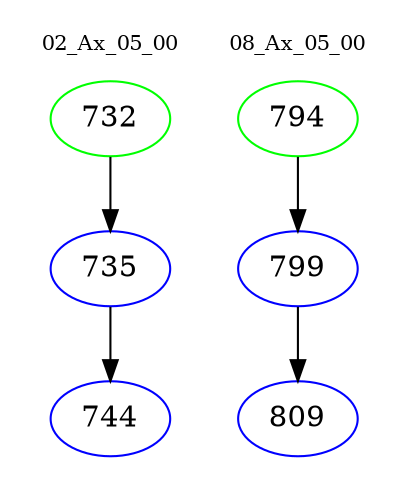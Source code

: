 digraph{
subgraph cluster_0 {
color = white
label = "02_Ax_05_00";
fontsize=10;
T0_732 [label="732", color="green"]
T0_732 -> T0_735 [color="black"]
T0_735 [label="735", color="blue"]
T0_735 -> T0_744 [color="black"]
T0_744 [label="744", color="blue"]
}
subgraph cluster_1 {
color = white
label = "08_Ax_05_00";
fontsize=10;
T1_794 [label="794", color="green"]
T1_794 -> T1_799 [color="black"]
T1_799 [label="799", color="blue"]
T1_799 -> T1_809 [color="black"]
T1_809 [label="809", color="blue"]
}
}
